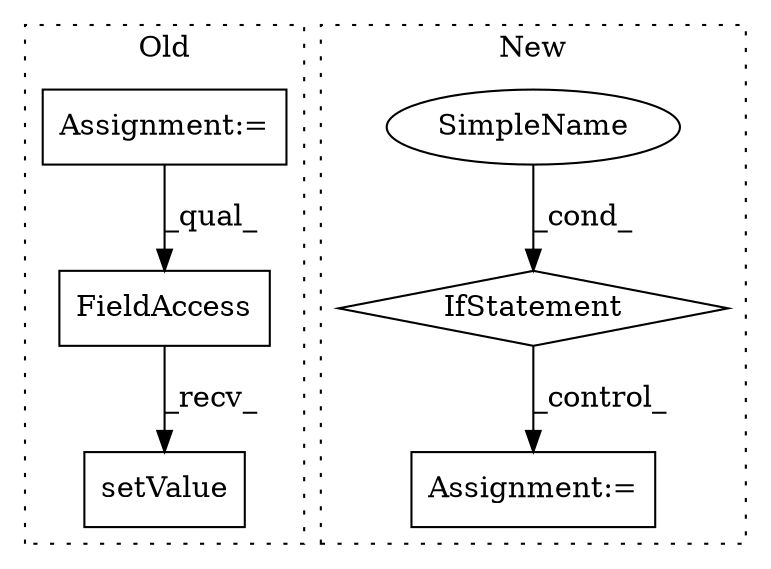 digraph G {
subgraph cluster0 {
1 [label="setValue" a="32" s="7597,7614" l="9,1" shape="box"];
3 [label="FieldAccess" a="22" s="7577" l="19" shape="box"];
6 [label="Assignment:=" a="7" s="7545" l="1" shape="box"];
label = "Old";
style="dotted";
}
subgraph cluster1 {
2 [label="IfStatement" a="25" s="7626,7637" l="4,2" shape="diamond"];
4 [label="Assignment:=" a="7" s="7754" l="1" shape="box"];
5 [label="SimpleName" a="42" s="7630" l="7" shape="ellipse"];
label = "New";
style="dotted";
}
2 -> 4 [label="_control_"];
3 -> 1 [label="_recv_"];
5 -> 2 [label="_cond_"];
6 -> 3 [label="_qual_"];
}